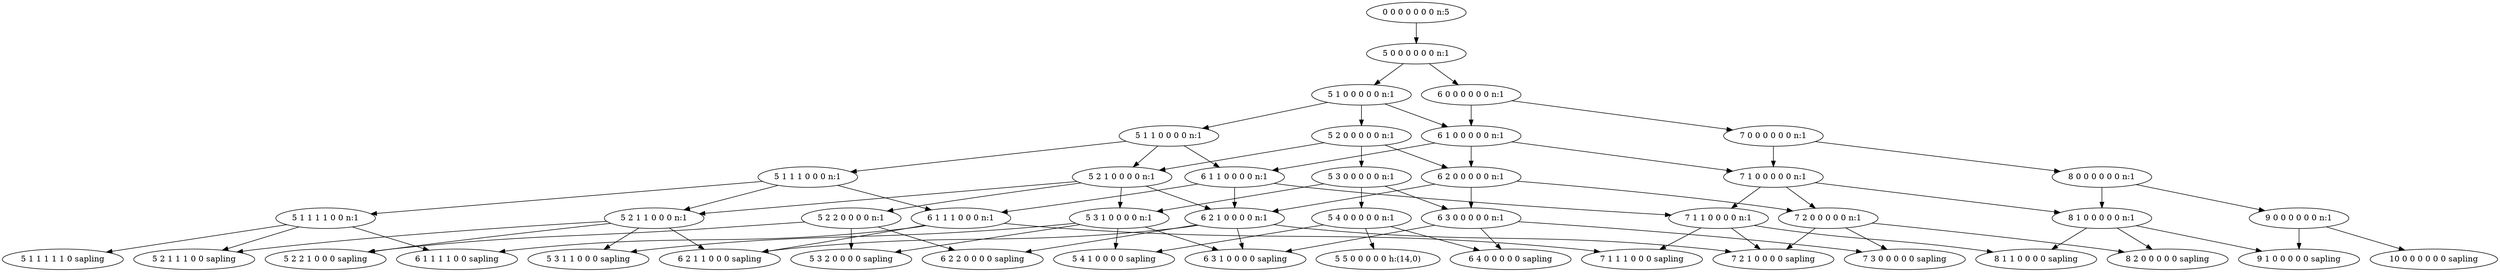strict digraph treetop {
overlap = none;
// 0:
1 [label="0 0 0 0 0 0 0 n:5"];
1 -> 3
3 [label="5 0 0 0 0 0 0 n:1"];
3 -> 45
3 -> 5
45 [label="5 1 0 0 0 0 0 n:1"];
45 -> 67
45 -> 47
45 -> 28
67 [label="5 1 1 0 0 0 0 n:1"];
67 -> 69
67 -> 59
67 -> 40
69 [label="5 1 1 1 0 0 0 n:1"];
69 -> 71
69 -> 64
69 -> 42
71 [label="5 1 1 1 1 0 0 n:1"];
71 -> 73
71 -> 66
71 -> 44
73 [label="5 1 1 1 1 1 0 sapling"];
66 [label="5 2 1 1 1 0 0 sapling"];
44 [label="6 1 1 1 1 0 0 sapling"];
64 [label="5 2 1 1 0 0 0 n:1"];
64 -> 66
64 -> 63
64 -> 58
64 -> 39
63 [label="5 2 2 1 0 0 0 sapling"];
58 [label="5 3 1 1 0 0 0 sapling"];
39 [label="6 2 1 1 0 0 0 sapling"];
42 [label="6 1 1 1 0 0 0 n:1"];
42 -> 44
42 -> 39
42 -> 27
27 [label="7 1 1 1 0 0 0 sapling"];
59 [label="5 2 1 0 0 0 0 n:1"];
59 -> 64
59 -> 61
59 -> 55
59 -> 36
61 [label="5 2 2 0 0 0 0 n:1"];
61 -> 63
61 -> 57
61 -> 38
57 [label="5 3 2 0 0 0 0 sapling"];
38 [label="6 2 2 0 0 0 0 sapling"];
55 [label="5 3 1 0 0 0 0 n:1"];
55 -> 58
55 -> 57
55 -> 54
55 -> 35
54 [label="5 4 1 0 0 0 0 sapling"];
35 [label="6 3 1 0 0 0 0 sapling"];
36 [label="6 2 1 0 0 0 0 n:1"];
36 -> 39
36 -> 38
36 -> 35
36 -> 24
24 [label="7 2 1 0 0 0 0 sapling"];
40 [label="6 1 1 0 0 0 0 n:1"];
40 -> 42
40 -> 36
40 -> 25
25 [label="7 1 1 0 0 0 0 n:1"];
25 -> 27
25 -> 24
25 -> 18
18 [label="8 1 1 0 0 0 0 sapling"];
47 [label="5 2 0 0 0 0 0 n:1"];
47 -> 59
47 -> 49
47 -> 30
49 [label="5 3 0 0 0 0 0 n:1"];
49 -> 55
49 -> 51
49 -> 32
51 [label="5 4 0 0 0 0 0 n:1"];
51 -> 54
51 -> 53
51 -> 34
53 [label="5 5 0 0 0 0 0 h:(14,0)"];
34 [label="6 4 0 0 0 0 0 sapling"];
32 [label="6 3 0 0 0 0 0 n:1"];
32 -> 35
32 -> 34
32 -> 23
23 [label="7 3 0 0 0 0 0 sapling"];
30 [label="6 2 0 0 0 0 0 n:1"];
30 -> 36
30 -> 32
30 -> 21
21 [label="7 2 0 0 0 0 0 n:1"];
21 -> 24
21 -> 23
21 -> 17
17 [label="8 2 0 0 0 0 0 sapling"];
28 [label="6 1 0 0 0 0 0 n:1"];
28 -> 40
28 -> 30
28 -> 19
19 [label="7 1 0 0 0 0 0 n:1"];
19 -> 25
19 -> 21
19 -> 15
15 [label="8 1 0 0 0 0 0 n:1"];
15 -> 18
15 -> 17
15 -> 14
14 [label="9 1 0 0 0 0 0 sapling"];
5 [label="6 0 0 0 0 0 0 n:1"];
5 -> 28
5 -> 7
7 [label="7 0 0 0 0 0 0 n:1"];
7 -> 19
7 -> 9
9 [label="8 0 0 0 0 0 0 n:1"];
9 -> 15
9 -> 11
11 [label="9 0 0 0 0 0 0 n:1"];
11 -> 14
11 -> 13
13 [label="10 0 0 0 0 0 0 sapling"];
}
